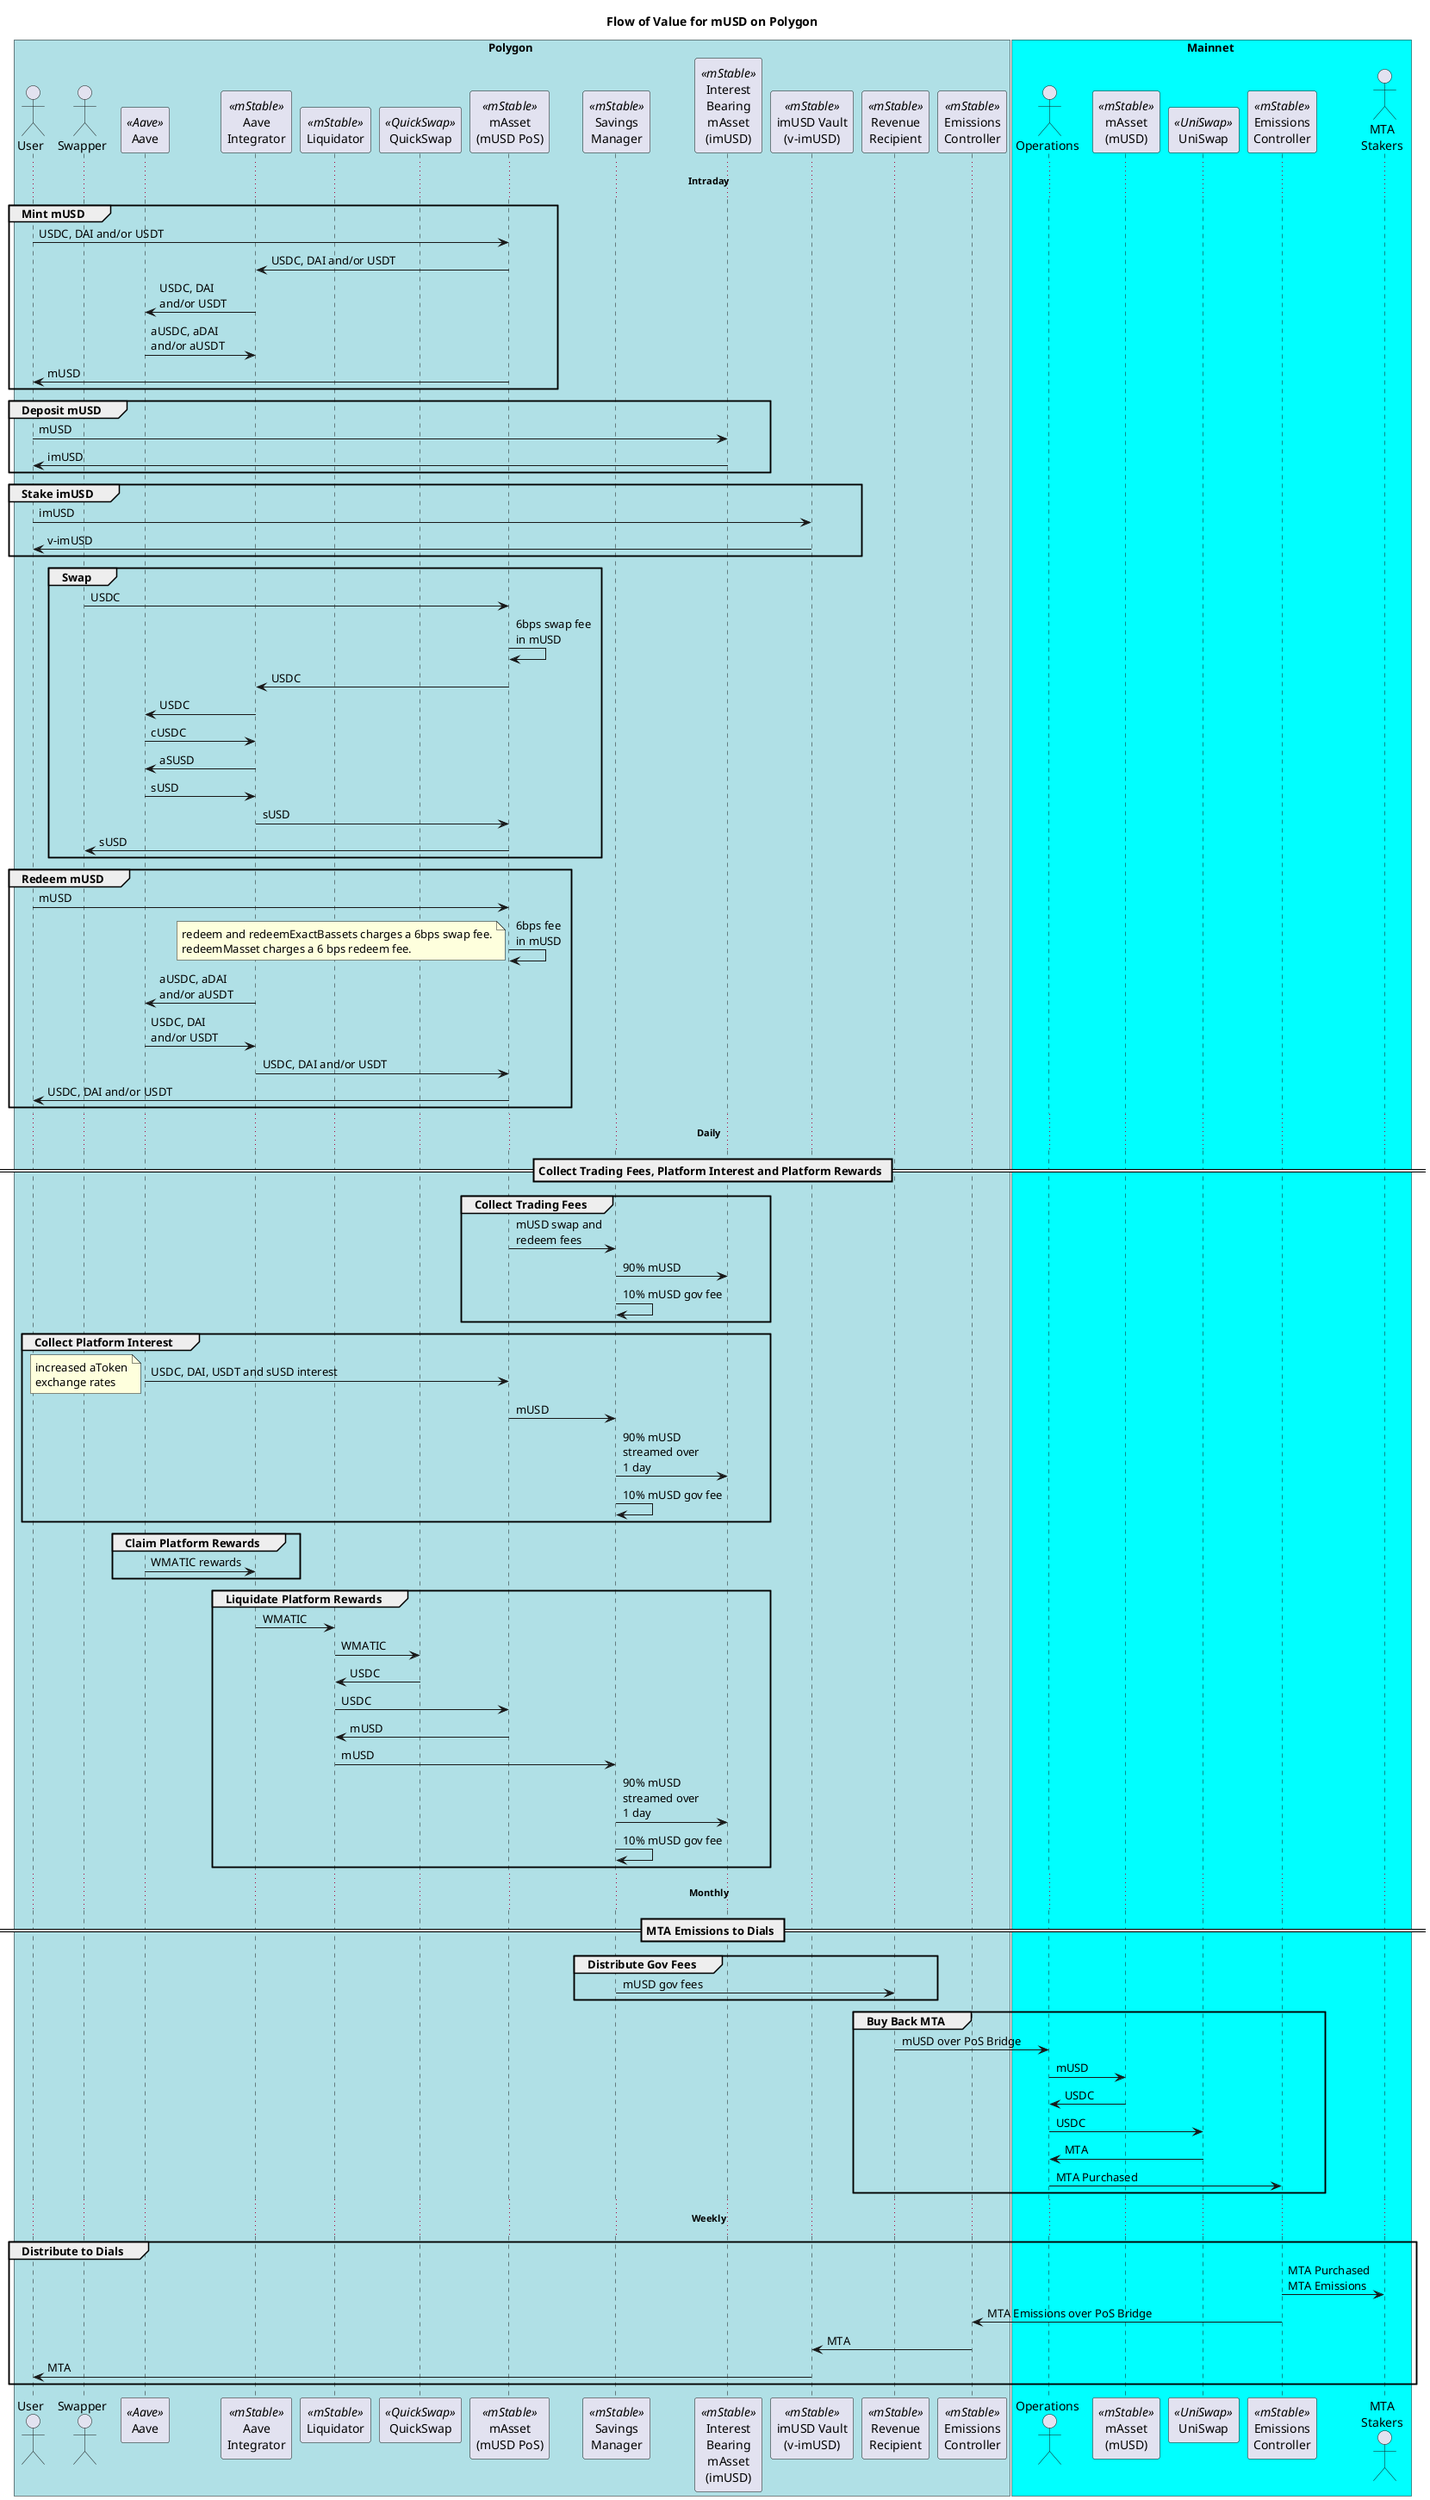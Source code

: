 @startuml

title "Flow of Value for mUSD on Polygon"

box Polygon #PowderBlue
actor "User" as user
actor "Swapper" as swapper
participant "Aave" as aave <<Aave>>
participant "Aave\nIntegrator" as int <<mStable>>
participant "Liquidator" as liq <<mStable>>
participant "QuickSwap" as qs <<QuickSwap>>

participant "mAsset\n(mUSD PoS)" as musd <<mStable>>
participant "Savings\nManager" as sm <<mStable>>
participant "Interest\nBearing\nmAsset\n(imUSD)" as imusd <<mStable>>
participant "imUSD Vault\n(v-imUSD)" as vimusd <<mStable>>
participant "Revenue\nRecipient" as rr <<mStable>>
participant "Emissions\nController" as pec <<mStable>>

end box

box Mainnet #Aqua
actor "Operations" as ops
participant "mAsset\n(mUSD)" as emusd <<mStable>>
participant "UniSwap" as uni <<UniSwap>>
participant "Emissions\nController" as ec <<mStable>>
actor "MTA\nStakers" as staker
end box

... **Intraday** ...

group Mint mUSD
user -> musd : USDC, DAI and/or USDT
musd -> int : USDC, DAI and/or USDT
int -> aave : USDC, DAI\nand/or USDT
aave -> int : aUSDC, aDAI\nand/or aUSDT
musd -> user : mUSD
end

group Deposit mUSD
user -> imusd : mUSD
imusd -> user : imUSD
end

group Stake imUSD
user -> vimusd : imUSD
vimusd -> user : v-imUSD
end

group Swap
swapper -> musd : USDC
musd -> musd : 6bps swap fee\nin mUSD
musd -> int : USDC
int -> aave : USDC
aave -> int : cUSDC
int -> aave : aSUSD
aave -> int : sUSD
int -> musd : sUSD
musd -> swapper : sUSD
end

group Redeem mUSD
user -> musd : mUSD
musd -> musd : 6bps fee\nin mUSD
note left: redeem and redeemExactBassets charges a 6bps swap fee.\nredeemMasset charges a 6 bps redeem fee.
int -> aave : aUSDC, aDAI\nand/or aUSDT
aave -> int : USDC, DAI\nand/or USDT
int -> musd : USDC, DAI and/or USDT
musd -> user : USDC, DAI and/or USDT
end

... **Daily** ...

== Collect Trading Fees, Platform Interest and Platform Rewards ==

group Collect Trading Fees
musd -> sm : mUSD swap and\nredeem fees
sm -> imusd : 90% mUSD
sm -> sm : 10% mUSD gov fee
end

group Collect Platform Interest
aave -> musd : USDC, DAI, USDT and sUSD interest
note left : increased aToken\nexchange rates
musd -> sm : mUSD
sm -> imusd : 90% mUSD\nstreamed over\n1 day
sm -> sm : 10% mUSD gov fee
end

group Claim Platform Rewards
aave -> int : WMATIC rewards
end

group Liquidate Platform Rewards
int -> liq : WMATIC
liq -> qs : WMATIC
qs -> liq : USDC
liq -> musd : USDC
musd -> liq : mUSD
liq -> sm : mUSD
sm -> imusd : 90% mUSD\nstreamed over\n1 day
sm -> sm : 10% mUSD gov fee
end

... **Monthly** ...

== MTA Emissions to Dials ==

group Distribute Gov Fees
sm -> rr : mUSD gov fees
end

group Buy Back MTA
rr -> ops : mUSD over PoS Bridge
ops -> emusd : mUSD
emusd -> ops : USDC
ops -> uni : USDC
uni -> ops : MTA
ops -> ec : MTA Purchased
end

... **Weekly** ...

group Distribute to Dials
ec -> staker : MTA Purchased\nMTA Emissions
ec -> pec: MTA Emissions over PoS Bridge
pec -> vimusd : MTA
vimusd -> user : MTA
end

@enduml
